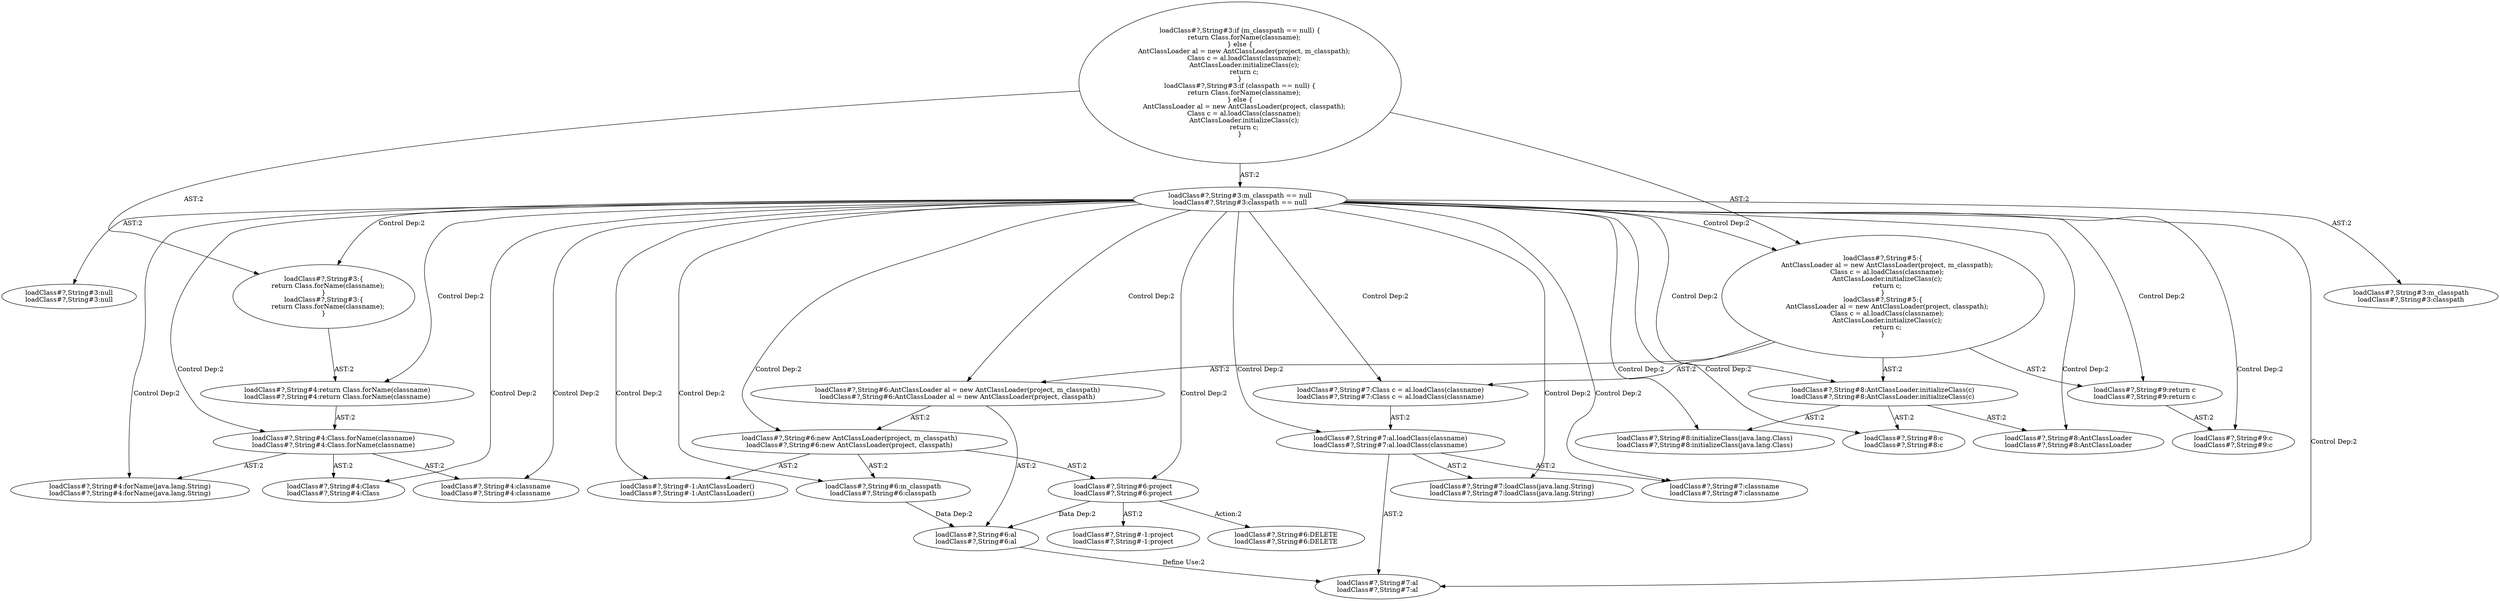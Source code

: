 digraph "Pattern" {
0 [label="loadClass#?,String#6:DELETE
loadClass#?,String#6:DELETE" shape=ellipse]
1 [label="loadClass#?,String#6:project
loadClass#?,String#6:project" shape=ellipse]
2 [label="loadClass#?,String#3:m_classpath == null
loadClass#?,String#3:classpath == null" shape=ellipse]
3 [label="loadClass#?,String#3:if (m_classpath == null) \{
    return Class.forName(classname);
\} else \{
    AntClassLoader al = new AntClassLoader(project, m_classpath);
    Class c = al.loadClass(classname);
    AntClassLoader.initializeClass(c);
    return c;
\}
loadClass#?,String#3:if (classpath == null) \{
    return Class.forName(classname);
\} else \{
    AntClassLoader al = new AntClassLoader(project, classpath);
    Class c = al.loadClass(classname);
    AntClassLoader.initializeClass(c);
    return c;
\}" shape=ellipse]
4 [label="loadClass#?,String#3:m_classpath
loadClass#?,String#3:classpath" shape=ellipse]
5 [label="loadClass#?,String#3:null
loadClass#?,String#3:null" shape=ellipse]
6 [label="loadClass#?,String#3:\{
    return Class.forName(classname);
\}
loadClass#?,String#3:\{
    return Class.forName(classname);
\}" shape=ellipse]
7 [label="loadClass#?,String#4:return Class.forName(classname)
loadClass#?,String#4:return Class.forName(classname)" shape=ellipse]
8 [label="loadClass#?,String#4:Class.forName(classname)
loadClass#?,String#4:Class.forName(classname)" shape=ellipse]
9 [label="loadClass#?,String#4:forName(java.lang.String)
loadClass#?,String#4:forName(java.lang.String)" shape=ellipse]
10 [label="loadClass#?,String#4:Class
loadClass#?,String#4:Class" shape=ellipse]
11 [label="loadClass#?,String#4:classname
loadClass#?,String#4:classname" shape=ellipse]
12 [label="loadClass#?,String#5:\{
    AntClassLoader al = new AntClassLoader(project, m_classpath);
    Class c = al.loadClass(classname);
    AntClassLoader.initializeClass(c);
    return c;
\}
loadClass#?,String#5:\{
    AntClassLoader al = new AntClassLoader(project, classpath);
    Class c = al.loadClass(classname);
    AntClassLoader.initializeClass(c);
    return c;
\}" shape=ellipse]
13 [label="loadClass#?,String#6:AntClassLoader al = new AntClassLoader(project, m_classpath)
loadClass#?,String#6:AntClassLoader al = new AntClassLoader(project, classpath)" shape=ellipse]
14 [label="loadClass#?,String#6:new AntClassLoader(project, m_classpath)
loadClass#?,String#6:new AntClassLoader(project, classpath)" shape=ellipse]
15 [label="loadClass#?,String#-1:AntClassLoader()
loadClass#?,String#-1:AntClassLoader()" shape=ellipse]
16 [label="loadClass#?,String#6:m_classpath
loadClass#?,String#6:classpath" shape=ellipse]
17 [label="loadClass#?,String#7:Class c = al.loadClass(classname)
loadClass#?,String#7:Class c = al.loadClass(classname)" shape=ellipse]
18 [label="loadClass#?,String#7:al.loadClass(classname)
loadClass#?,String#7:al.loadClass(classname)" shape=ellipse]
19 [label="loadClass#?,String#7:loadClass(java.lang.String)
loadClass#?,String#7:loadClass(java.lang.String)" shape=ellipse]
20 [label="loadClass#?,String#7:al
loadClass#?,String#7:al" shape=ellipse]
21 [label="loadClass#?,String#7:classname
loadClass#?,String#7:classname" shape=ellipse]
22 [label="loadClass#?,String#8:AntClassLoader.initializeClass(c)
loadClass#?,String#8:AntClassLoader.initializeClass(c)" shape=ellipse]
23 [label="loadClass#?,String#8:initializeClass(java.lang.Class)
loadClass#?,String#8:initializeClass(java.lang.Class)" shape=ellipse]
24 [label="loadClass#?,String#8:AntClassLoader
loadClass#?,String#8:AntClassLoader" shape=ellipse]
25 [label="loadClass#?,String#8:c
loadClass#?,String#8:c" shape=ellipse]
26 [label="loadClass#?,String#9:return c
loadClass#?,String#9:return c" shape=ellipse]
27 [label="loadClass#?,String#9:c
loadClass#?,String#9:c" shape=ellipse]
28 [label="loadClass#?,String#-1:project
loadClass#?,String#-1:project" shape=ellipse]
29 [label="loadClass#?,String#6:al
loadClass#?,String#6:al" shape=ellipse]
1 -> 0 [label="Action:2"];
1 -> 28 [label="AST:2"];
1 -> 29 [label="Data Dep:2"];
2 -> 1 [label="Control Dep:2"];
2 -> 4 [label="AST:2"];
2 -> 5 [label="AST:2"];
2 -> 6 [label="Control Dep:2"];
2 -> 7 [label="Control Dep:2"];
2 -> 8 [label="Control Dep:2"];
2 -> 9 [label="Control Dep:2"];
2 -> 10 [label="Control Dep:2"];
2 -> 11 [label="Control Dep:2"];
2 -> 12 [label="Control Dep:2"];
2 -> 13 [label="Control Dep:2"];
2 -> 14 [label="Control Dep:2"];
2 -> 15 [label="Control Dep:2"];
2 -> 16 [label="Control Dep:2"];
2 -> 17 [label="Control Dep:2"];
2 -> 18 [label="Control Dep:2"];
2 -> 19 [label="Control Dep:2"];
2 -> 20 [label="Control Dep:2"];
2 -> 21 [label="Control Dep:2"];
2 -> 22 [label="Control Dep:2"];
2 -> 23 [label="Control Dep:2"];
2 -> 24 [label="Control Dep:2"];
2 -> 25 [label="Control Dep:2"];
2 -> 26 [label="Control Dep:2"];
2 -> 27 [label="Control Dep:2"];
3 -> 2 [label="AST:2"];
3 -> 6 [label="AST:2"];
3 -> 12 [label="AST:2"];
6 -> 7 [label="AST:2"];
7 -> 8 [label="AST:2"];
8 -> 10 [label="AST:2"];
8 -> 9 [label="AST:2"];
8 -> 11 [label="AST:2"];
12 -> 13 [label="AST:2"];
12 -> 17 [label="AST:2"];
12 -> 22 [label="AST:2"];
12 -> 26 [label="AST:2"];
13 -> 29 [label="AST:2"];
13 -> 14 [label="AST:2"];
14 -> 1 [label="AST:2"];
14 -> 15 [label="AST:2"];
14 -> 16 [label="AST:2"];
16 -> 29 [label="Data Dep:2"];
17 -> 18 [label="AST:2"];
18 -> 20 [label="AST:2"];
18 -> 19 [label="AST:2"];
18 -> 21 [label="AST:2"];
22 -> 24 [label="AST:2"];
22 -> 23 [label="AST:2"];
22 -> 25 [label="AST:2"];
26 -> 27 [label="AST:2"];
29 -> 20 [label="Define Use:2"];
}